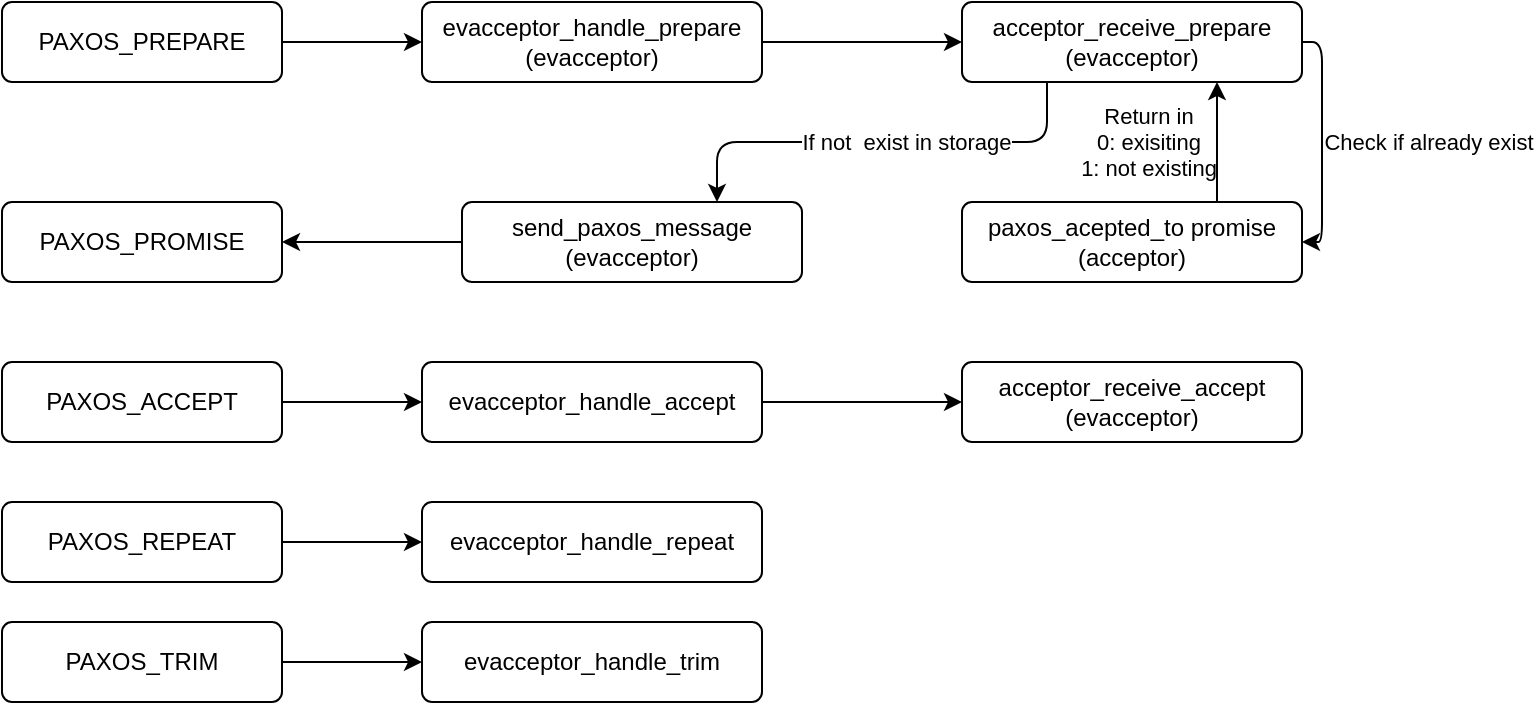 <mxfile version="21.5.0" type="device">
  <diagram name="Seite-1" id="ZIjmd6e4IvBAkP0rNh-3">
    <mxGraphModel dx="922" dy="827" grid="1" gridSize="10" guides="1" tooltips="1" connect="1" arrows="1" fold="1" page="1" pageScale="1" pageWidth="1654" pageHeight="1169" math="0" shadow="0">
      <root>
        <mxCell id="0" />
        <mxCell id="1" parent="0" />
        <mxCell id="LsWheR-fLcWdSY0y1xtd-1" value="PAXOS_PREPARE" style="html=1;align=center;verticalAlign=middle;rounded=1;absoluteArcSize=1;arcSize=10;dashed=0;whiteSpace=wrap;" vertex="1" parent="1">
          <mxGeometry x="380" y="150" width="140" height="40" as="geometry" />
        </mxCell>
        <mxCell id="LsWheR-fLcWdSY0y1xtd-2" value="PAXOS_ACCEPT" style="html=1;align=center;verticalAlign=middle;rounded=1;absoluteArcSize=1;arcSize=10;dashed=0;whiteSpace=wrap;" vertex="1" parent="1">
          <mxGeometry x="380" y="330" width="140" height="40" as="geometry" />
        </mxCell>
        <mxCell id="LsWheR-fLcWdSY0y1xtd-3" value="PAXOS_TRIM" style="html=1;align=center;verticalAlign=middle;rounded=1;absoluteArcSize=1;arcSize=10;dashed=0;whiteSpace=wrap;" vertex="1" parent="1">
          <mxGeometry x="380" y="460" width="140" height="40" as="geometry" />
        </mxCell>
        <mxCell id="LsWheR-fLcWdSY0y1xtd-4" value="PAXOS_REPEAT" style="html=1;align=center;verticalAlign=middle;rounded=1;absoluteArcSize=1;arcSize=10;dashed=0;whiteSpace=wrap;" vertex="1" parent="1">
          <mxGeometry x="380" y="400" width="140" height="40" as="geometry" />
        </mxCell>
        <mxCell id="LsWheR-fLcWdSY0y1xtd-5" value="evacceptor_handle_prepare&lt;br&gt;(evacceptor)" style="html=1;align=center;verticalAlign=middle;rounded=1;absoluteArcSize=1;arcSize=10;dashed=0;whiteSpace=wrap;" vertex="1" parent="1">
          <mxGeometry x="590" y="150" width="170" height="40" as="geometry" />
        </mxCell>
        <mxCell id="LsWheR-fLcWdSY0y1xtd-9" value="evacceptor_handle_accept" style="html=1;align=center;verticalAlign=middle;rounded=1;absoluteArcSize=1;arcSize=10;dashed=0;whiteSpace=wrap;" vertex="1" parent="1">
          <mxGeometry x="590" y="330" width="170" height="40" as="geometry" />
        </mxCell>
        <mxCell id="LsWheR-fLcWdSY0y1xtd-10" value="evacceptor_handle_repeat" style="html=1;align=center;verticalAlign=middle;rounded=1;absoluteArcSize=1;arcSize=10;dashed=0;whiteSpace=wrap;" vertex="1" parent="1">
          <mxGeometry x="590" y="400" width="170" height="40" as="geometry" />
        </mxCell>
        <mxCell id="LsWheR-fLcWdSY0y1xtd-11" value="evacceptor_handle_trim" style="html=1;align=center;verticalAlign=middle;rounded=1;absoluteArcSize=1;arcSize=10;dashed=0;whiteSpace=wrap;" vertex="1" parent="1">
          <mxGeometry x="590" y="460" width="170" height="40" as="geometry" />
        </mxCell>
        <mxCell id="LsWheR-fLcWdSY0y1xtd-12" value="" style="endArrow=classic;html=1;rounded=0;exitX=1;exitY=0.5;exitDx=0;exitDy=0;entryX=0;entryY=0.5;entryDx=0;entryDy=0;" edge="1" parent="1" source="LsWheR-fLcWdSY0y1xtd-1" target="LsWheR-fLcWdSY0y1xtd-5">
          <mxGeometry width="50" height="50" relative="1" as="geometry">
            <mxPoint x="560" y="230" as="sourcePoint" />
            <mxPoint x="610" y="180" as="targetPoint" />
          </mxGeometry>
        </mxCell>
        <mxCell id="LsWheR-fLcWdSY0y1xtd-13" value="" style="endArrow=classic;html=1;rounded=0;exitX=1;exitY=0.5;exitDx=0;exitDy=0;entryX=0;entryY=0.5;entryDx=0;entryDy=0;" edge="1" parent="1" source="LsWheR-fLcWdSY0y1xtd-2" target="LsWheR-fLcWdSY0y1xtd-9">
          <mxGeometry width="50" height="50" relative="1" as="geometry">
            <mxPoint x="530" y="300" as="sourcePoint" />
            <mxPoint x="600" y="300" as="targetPoint" />
          </mxGeometry>
        </mxCell>
        <mxCell id="LsWheR-fLcWdSY0y1xtd-14" value="" style="endArrow=classic;html=1;rounded=0;exitX=1;exitY=0.5;exitDx=0;exitDy=0;entryX=0;entryY=0.5;entryDx=0;entryDy=0;" edge="1" parent="1" source="LsWheR-fLcWdSY0y1xtd-4" target="LsWheR-fLcWdSY0y1xtd-10">
          <mxGeometry width="50" height="50" relative="1" as="geometry">
            <mxPoint x="540" y="320" as="sourcePoint" />
            <mxPoint x="610" y="320" as="targetPoint" />
          </mxGeometry>
        </mxCell>
        <mxCell id="LsWheR-fLcWdSY0y1xtd-15" value="" style="endArrow=classic;html=1;rounded=0;exitX=1;exitY=0.5;exitDx=0;exitDy=0;entryX=0;entryY=0.5;entryDx=0;entryDy=0;" edge="1" parent="1" source="LsWheR-fLcWdSY0y1xtd-3" target="LsWheR-fLcWdSY0y1xtd-11">
          <mxGeometry width="50" height="50" relative="1" as="geometry">
            <mxPoint x="550" y="330" as="sourcePoint" />
            <mxPoint x="620" y="330" as="targetPoint" />
          </mxGeometry>
        </mxCell>
        <mxCell id="LsWheR-fLcWdSY0y1xtd-20" value="Return in&lt;br&gt;0: exisiting&lt;br&gt;1: not existing" style="edgeStyle=orthogonalEdgeStyle;rounded=1;orthogonalLoop=1;jettySize=auto;html=1;exitX=0.75;exitY=0;exitDx=0;exitDy=0;entryX=0.75;entryY=1;entryDx=0;entryDy=0;" edge="1" parent="1" source="LsWheR-fLcWdSY0y1xtd-16" target="LsWheR-fLcWdSY0y1xtd-21">
          <mxGeometry y="35" relative="1" as="geometry">
            <mxPoint x="540" y="320" as="targetPoint" />
            <mxPoint as="offset" />
          </mxGeometry>
        </mxCell>
        <mxCell id="LsWheR-fLcWdSY0y1xtd-16" value="paxos_acepted_to promise&lt;br&gt;(acceptor)" style="html=1;align=center;verticalAlign=middle;rounded=1;absoluteArcSize=1;arcSize=10;dashed=0;whiteSpace=wrap;" vertex="1" parent="1">
          <mxGeometry x="860" y="250" width="170" height="40" as="geometry" />
        </mxCell>
        <mxCell id="LsWheR-fLcWdSY0y1xtd-17" value="" style="endArrow=classic;html=1;rounded=0;exitX=1;exitY=0.5;exitDx=0;exitDy=0;entryX=0;entryY=0.5;entryDx=0;entryDy=0;" edge="1" parent="1" source="LsWheR-fLcWdSY0y1xtd-5" target="LsWheR-fLcWdSY0y1xtd-21">
          <mxGeometry width="50" height="50" relative="1" as="geometry">
            <mxPoint x="820" y="230" as="sourcePoint" />
            <mxPoint x="870" y="180" as="targetPoint" />
          </mxGeometry>
        </mxCell>
        <mxCell id="LsWheR-fLcWdSY0y1xtd-18" value="PAXOS_PROMISE" style="html=1;align=center;verticalAlign=middle;rounded=1;absoluteArcSize=1;arcSize=10;dashed=0;whiteSpace=wrap;" vertex="1" parent="1">
          <mxGeometry x="380" y="250" width="140" height="40" as="geometry" />
        </mxCell>
        <mxCell id="LsWheR-fLcWdSY0y1xtd-21" value="acceptor_receive_prepare&lt;br&gt;(evacceptor)" style="html=1;align=center;verticalAlign=middle;rounded=1;absoluteArcSize=1;arcSize=10;dashed=0;whiteSpace=wrap;" vertex="1" parent="1">
          <mxGeometry x="860" y="150" width="170" height="40" as="geometry" />
        </mxCell>
        <mxCell id="LsWheR-fLcWdSY0y1xtd-22" value="Check if already exist" style="endArrow=classic;html=1;rounded=1;exitX=1;exitY=0.5;exitDx=0;exitDy=0;entryX=1;entryY=0.5;entryDx=0;entryDy=0;edgeStyle=orthogonalEdgeStyle;" edge="1" parent="1" source="LsWheR-fLcWdSY0y1xtd-21" target="LsWheR-fLcWdSY0y1xtd-16">
          <mxGeometry y="53" width="50" height="50" relative="1" as="geometry">
            <mxPoint x="770" y="180" as="sourcePoint" />
            <mxPoint x="870" y="180" as="targetPoint" />
            <mxPoint as="offset" />
          </mxGeometry>
        </mxCell>
        <mxCell id="LsWheR-fLcWdSY0y1xtd-23" value="send_paxos_message&lt;br&gt;(evacceptor)" style="html=1;align=center;verticalAlign=middle;rounded=1;absoluteArcSize=1;arcSize=10;dashed=0;whiteSpace=wrap;" vertex="1" parent="1">
          <mxGeometry x="610" y="250" width="170" height="40" as="geometry" />
        </mxCell>
        <mxCell id="LsWheR-fLcWdSY0y1xtd-24" value="" style="endArrow=classic;html=1;rounded=0;exitX=0;exitY=0.5;exitDx=0;exitDy=0;entryX=1;entryY=0.5;entryDx=0;entryDy=0;" edge="1" parent="1" source="LsWheR-fLcWdSY0y1xtd-23" target="LsWheR-fLcWdSY0y1xtd-18">
          <mxGeometry width="50" height="50" relative="1" as="geometry">
            <mxPoint x="770" y="180" as="sourcePoint" />
            <mxPoint x="870" y="180" as="targetPoint" />
          </mxGeometry>
        </mxCell>
        <mxCell id="LsWheR-fLcWdSY0y1xtd-25" value="" style="endArrow=classic;html=1;rounded=1;exitX=0.25;exitY=1;exitDx=0;exitDy=0;entryX=0.75;entryY=0;entryDx=0;entryDy=0;edgeStyle=elbowEdgeStyle;elbow=vertical;" edge="1" parent="1" source="LsWheR-fLcWdSY0y1xtd-21" target="LsWheR-fLcWdSY0y1xtd-23">
          <mxGeometry width="50" height="50" relative="1" as="geometry">
            <mxPoint x="780" y="190" as="sourcePoint" />
            <mxPoint x="880" y="190" as="targetPoint" />
          </mxGeometry>
        </mxCell>
        <mxCell id="LsWheR-fLcWdSY0y1xtd-26" value="If not&amp;nbsp; exist in storage" style="edgeLabel;html=1;align=center;verticalAlign=middle;resizable=0;points=[];" vertex="1" connectable="0" parent="LsWheR-fLcWdSY0y1xtd-25">
          <mxGeometry x="-0.107" relative="1" as="geometry">
            <mxPoint as="offset" />
          </mxGeometry>
        </mxCell>
        <mxCell id="LsWheR-fLcWdSY0y1xtd-27" value="acceptor_receive_accept&lt;br&gt;(evacceptor)" style="html=1;align=center;verticalAlign=middle;rounded=1;absoluteArcSize=1;arcSize=10;dashed=0;whiteSpace=wrap;" vertex="1" parent="1">
          <mxGeometry x="860" y="330" width="170" height="40" as="geometry" />
        </mxCell>
        <mxCell id="LsWheR-fLcWdSY0y1xtd-28" value="" style="endArrow=classic;html=1;rounded=0;exitX=1;exitY=0.5;exitDx=0;exitDy=0;entryX=0;entryY=0.5;entryDx=0;entryDy=0;" edge="1" parent="1" source="LsWheR-fLcWdSY0y1xtd-9" target="LsWheR-fLcWdSY0y1xtd-27">
          <mxGeometry width="50" height="50" relative="1" as="geometry">
            <mxPoint x="770" y="180" as="sourcePoint" />
            <mxPoint x="870" y="180" as="targetPoint" />
          </mxGeometry>
        </mxCell>
      </root>
    </mxGraphModel>
  </diagram>
</mxfile>
